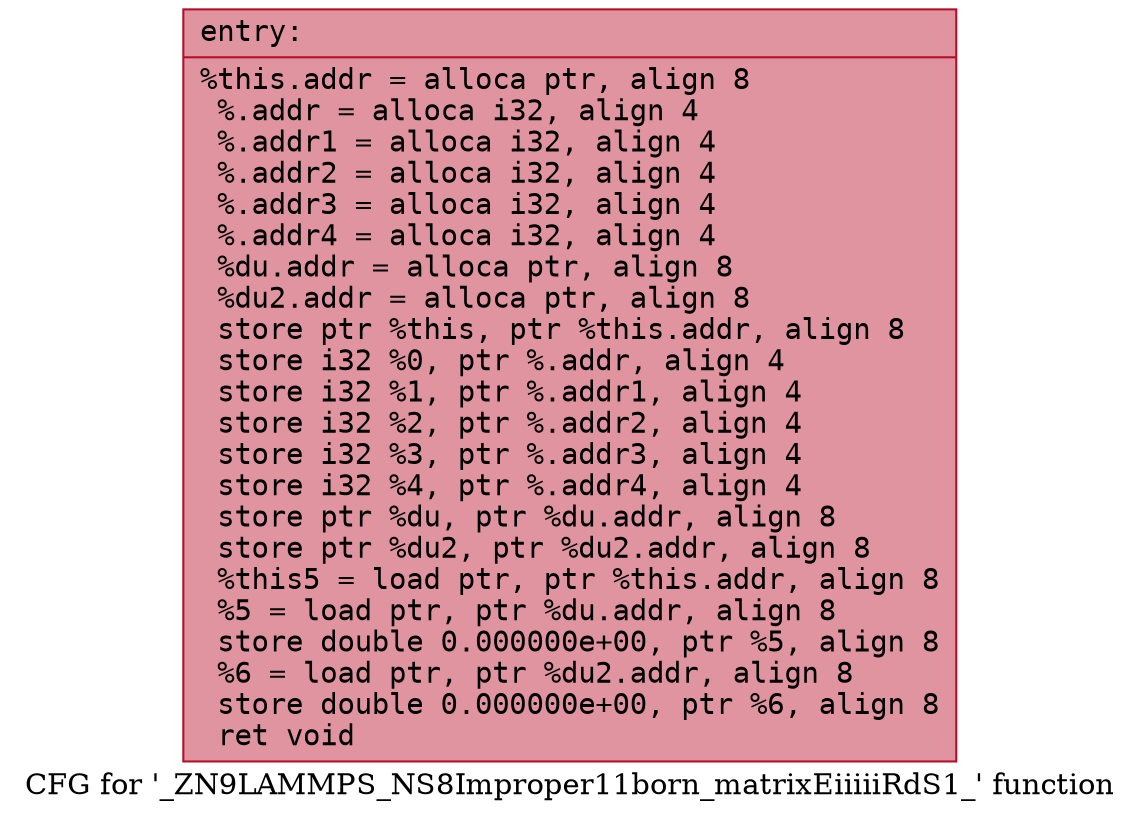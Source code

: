 digraph "CFG for '_ZN9LAMMPS_NS8Improper11born_matrixEiiiiiRdS1_' function" {
	label="CFG for '_ZN9LAMMPS_NS8Improper11born_matrixEiiiiiRdS1_' function";

	Node0x5592e7b216b0 [shape=record,color="#b70d28ff", style=filled, fillcolor="#b70d2870" fontname="Courier",label="{entry:\l|  %this.addr = alloca ptr, align 8\l  %.addr = alloca i32, align 4\l  %.addr1 = alloca i32, align 4\l  %.addr2 = alloca i32, align 4\l  %.addr3 = alloca i32, align 4\l  %.addr4 = alloca i32, align 4\l  %du.addr = alloca ptr, align 8\l  %du2.addr = alloca ptr, align 8\l  store ptr %this, ptr %this.addr, align 8\l  store i32 %0, ptr %.addr, align 4\l  store i32 %1, ptr %.addr1, align 4\l  store i32 %2, ptr %.addr2, align 4\l  store i32 %3, ptr %.addr3, align 4\l  store i32 %4, ptr %.addr4, align 4\l  store ptr %du, ptr %du.addr, align 8\l  store ptr %du2, ptr %du2.addr, align 8\l  %this5 = load ptr, ptr %this.addr, align 8\l  %5 = load ptr, ptr %du.addr, align 8\l  store double 0.000000e+00, ptr %5, align 8\l  %6 = load ptr, ptr %du2.addr, align 8\l  store double 0.000000e+00, ptr %6, align 8\l  ret void\l}"];
}
